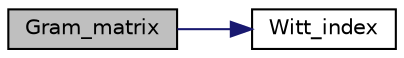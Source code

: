 digraph "Gram_matrix"
{
  edge [fontname="Helvetica",fontsize="10",labelfontname="Helvetica",labelfontsize="10"];
  node [fontname="Helvetica",fontsize="10",shape=record];
  rankdir="LR";
  Node5969 [label="Gram_matrix",height=0.2,width=0.4,color="black", fillcolor="grey75", style="filled", fontcolor="black"];
  Node5969 -> Node5970 [color="midnightblue",fontsize="10",style="solid",fontname="Helvetica"];
  Node5970 [label="Witt_index",height=0.2,width=0.4,color="black", fillcolor="white", style="filled",URL="$db/da0/lib_2foundations_2geometry_2orthogonal__points_8_c.html#ab3483ecb9859a6758f82b5327da50534"];
}
